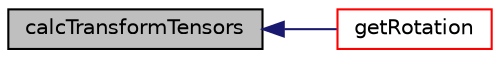 digraph "calcTransformTensors"
{
  bgcolor="transparent";
  edge [fontname="Helvetica",fontsize="10",labelfontname="Helvetica",labelfontsize="10"];
  node [fontname="Helvetica",fontsize="10",shape=record];
  rankdir="LR";
  Node1 [label="calcTransformTensors",height=0.2,width=0.4,color="black", fillcolor="grey75", style="filled", fontcolor="black"];
  Node1 -> Node2 [dir="back",color="midnightblue",fontsize="10",style="solid",fontname="Helvetica"];
  Node2 [label="getRotation",height=0.2,width=0.4,color="red",URL="$a00426.html#add457aa51c7b3d16b410f93eae76a86d",tooltip="Get the number of vertices face f needs to be rotated such that. "];
}
